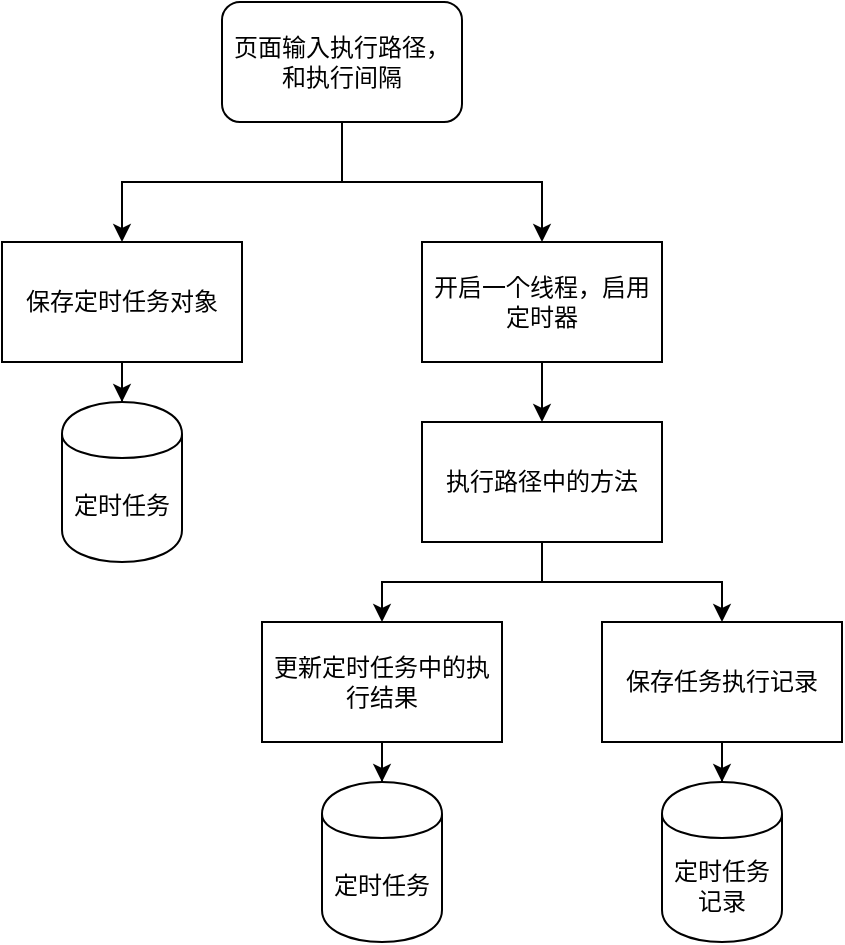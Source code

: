 <mxfile version="12.4.1" type="github" pages="1">
  <diagram id="7ay4QTefoc3fdtLbc1_c" name="Page-1">
    <mxGraphModel dx="910" dy="523" grid="1" gridSize="10" guides="1" tooltips="1" connect="1" arrows="1" fold="1" page="1" pageScale="1" pageWidth="827" pageHeight="1169" math="0" shadow="0">
      <root>
        <mxCell id="0"/>
        <mxCell id="1" parent="0"/>
        <mxCell id="5kaqPkuS0D3MJ8qg8NSu-13" style="edgeStyle=orthogonalEdgeStyle;rounded=0;orthogonalLoop=1;jettySize=auto;html=1;" edge="1" parent="1" source="5kaqPkuS0D3MJ8qg8NSu-1" target="5kaqPkuS0D3MJ8qg8NSu-6">
          <mxGeometry relative="1" as="geometry"/>
        </mxCell>
        <mxCell id="5kaqPkuS0D3MJ8qg8NSu-14" style="edgeStyle=orthogonalEdgeStyle;rounded=0;orthogonalLoop=1;jettySize=auto;html=1;" edge="1" parent="1" source="5kaqPkuS0D3MJ8qg8NSu-1" target="5kaqPkuS0D3MJ8qg8NSu-2">
          <mxGeometry relative="1" as="geometry"/>
        </mxCell>
        <mxCell id="5kaqPkuS0D3MJ8qg8NSu-1" value="页面输入执行路径，&lt;br&gt;和执行间隔" style="rounded=1;whiteSpace=wrap;html=1;" vertex="1" parent="1">
          <mxGeometry x="420" y="10" width="120" height="60" as="geometry"/>
        </mxCell>
        <mxCell id="5kaqPkuS0D3MJ8qg8NSu-16" style="edgeStyle=orthogonalEdgeStyle;rounded=0;orthogonalLoop=1;jettySize=auto;html=1;" edge="1" parent="1" source="5kaqPkuS0D3MJ8qg8NSu-2" target="5kaqPkuS0D3MJ8qg8NSu-3">
          <mxGeometry relative="1" as="geometry"/>
        </mxCell>
        <mxCell id="5kaqPkuS0D3MJ8qg8NSu-2" value="开启一个线程，启用定时器" style="rounded=0;whiteSpace=wrap;html=1;" vertex="1" parent="1">
          <mxGeometry x="520" y="130" width="120" height="60" as="geometry"/>
        </mxCell>
        <mxCell id="5kaqPkuS0D3MJ8qg8NSu-17" style="edgeStyle=orthogonalEdgeStyle;rounded=0;orthogonalLoop=1;jettySize=auto;html=1;" edge="1" parent="1" source="5kaqPkuS0D3MJ8qg8NSu-3" target="5kaqPkuS0D3MJ8qg8NSu-8">
          <mxGeometry relative="1" as="geometry"/>
        </mxCell>
        <mxCell id="5kaqPkuS0D3MJ8qg8NSu-18" style="edgeStyle=orthogonalEdgeStyle;rounded=0;orthogonalLoop=1;jettySize=auto;html=1;" edge="1" parent="1" source="5kaqPkuS0D3MJ8qg8NSu-3" target="5kaqPkuS0D3MJ8qg8NSu-9">
          <mxGeometry relative="1" as="geometry"/>
        </mxCell>
        <mxCell id="5kaqPkuS0D3MJ8qg8NSu-3" value="执行路径中的方法" style="rounded=0;whiteSpace=wrap;html=1;" vertex="1" parent="1">
          <mxGeometry x="520" y="220" width="120" height="60" as="geometry"/>
        </mxCell>
        <mxCell id="5kaqPkuS0D3MJ8qg8NSu-15" style="edgeStyle=orthogonalEdgeStyle;rounded=0;orthogonalLoop=1;jettySize=auto;html=1;" edge="1" parent="1" source="5kaqPkuS0D3MJ8qg8NSu-6" target="5kaqPkuS0D3MJ8qg8NSu-7">
          <mxGeometry relative="1" as="geometry"/>
        </mxCell>
        <mxCell id="5kaqPkuS0D3MJ8qg8NSu-6" value="保存定时任务对象" style="rounded=0;whiteSpace=wrap;html=1;" vertex="1" parent="1">
          <mxGeometry x="310" y="130" width="120" height="60" as="geometry"/>
        </mxCell>
        <mxCell id="5kaqPkuS0D3MJ8qg8NSu-7" value="定时任务" style="shape=cylinder;whiteSpace=wrap;html=1;boundedLbl=1;backgroundOutline=1;" vertex="1" parent="1">
          <mxGeometry x="340" y="210" width="60" height="80" as="geometry"/>
        </mxCell>
        <mxCell id="5kaqPkuS0D3MJ8qg8NSu-19" style="edgeStyle=orthogonalEdgeStyle;rounded=0;orthogonalLoop=1;jettySize=auto;html=1;" edge="1" parent="1" source="5kaqPkuS0D3MJ8qg8NSu-8" target="5kaqPkuS0D3MJ8qg8NSu-11">
          <mxGeometry relative="1" as="geometry"/>
        </mxCell>
        <mxCell id="5kaqPkuS0D3MJ8qg8NSu-8" value="更新定时任务中的执行结果" style="rounded=0;whiteSpace=wrap;html=1;" vertex="1" parent="1">
          <mxGeometry x="440" y="320" width="120" height="60" as="geometry"/>
        </mxCell>
        <mxCell id="5kaqPkuS0D3MJ8qg8NSu-20" style="edgeStyle=orthogonalEdgeStyle;rounded=0;orthogonalLoop=1;jettySize=auto;html=1;" edge="1" parent="1" source="5kaqPkuS0D3MJ8qg8NSu-9" target="5kaqPkuS0D3MJ8qg8NSu-10">
          <mxGeometry relative="1" as="geometry"/>
        </mxCell>
        <mxCell id="5kaqPkuS0D3MJ8qg8NSu-9" value="保存任务执行记录" style="rounded=0;whiteSpace=wrap;html=1;" vertex="1" parent="1">
          <mxGeometry x="610" y="320" width="120" height="60" as="geometry"/>
        </mxCell>
        <mxCell id="5kaqPkuS0D3MJ8qg8NSu-10" value="定时任务记录" style="shape=cylinder;whiteSpace=wrap;html=1;boundedLbl=1;backgroundOutline=1;" vertex="1" parent="1">
          <mxGeometry x="640" y="400" width="60" height="80" as="geometry"/>
        </mxCell>
        <mxCell id="5kaqPkuS0D3MJ8qg8NSu-11" value="定时任务" style="shape=cylinder;whiteSpace=wrap;html=1;boundedLbl=1;backgroundOutline=1;" vertex="1" parent="1">
          <mxGeometry x="470" y="400" width="60" height="80" as="geometry"/>
        </mxCell>
        <mxCell id="5kaqPkuS0D3MJ8qg8NSu-12" style="edgeStyle=orthogonalEdgeStyle;rounded=0;orthogonalLoop=1;jettySize=auto;html=1;exitX=0.5;exitY=1;exitDx=0;exitDy=0;" edge="1" parent="1" source="5kaqPkuS0D3MJ8qg8NSu-1" target="5kaqPkuS0D3MJ8qg8NSu-1">
          <mxGeometry relative="1" as="geometry"/>
        </mxCell>
      </root>
    </mxGraphModel>
  </diagram>
</mxfile>
